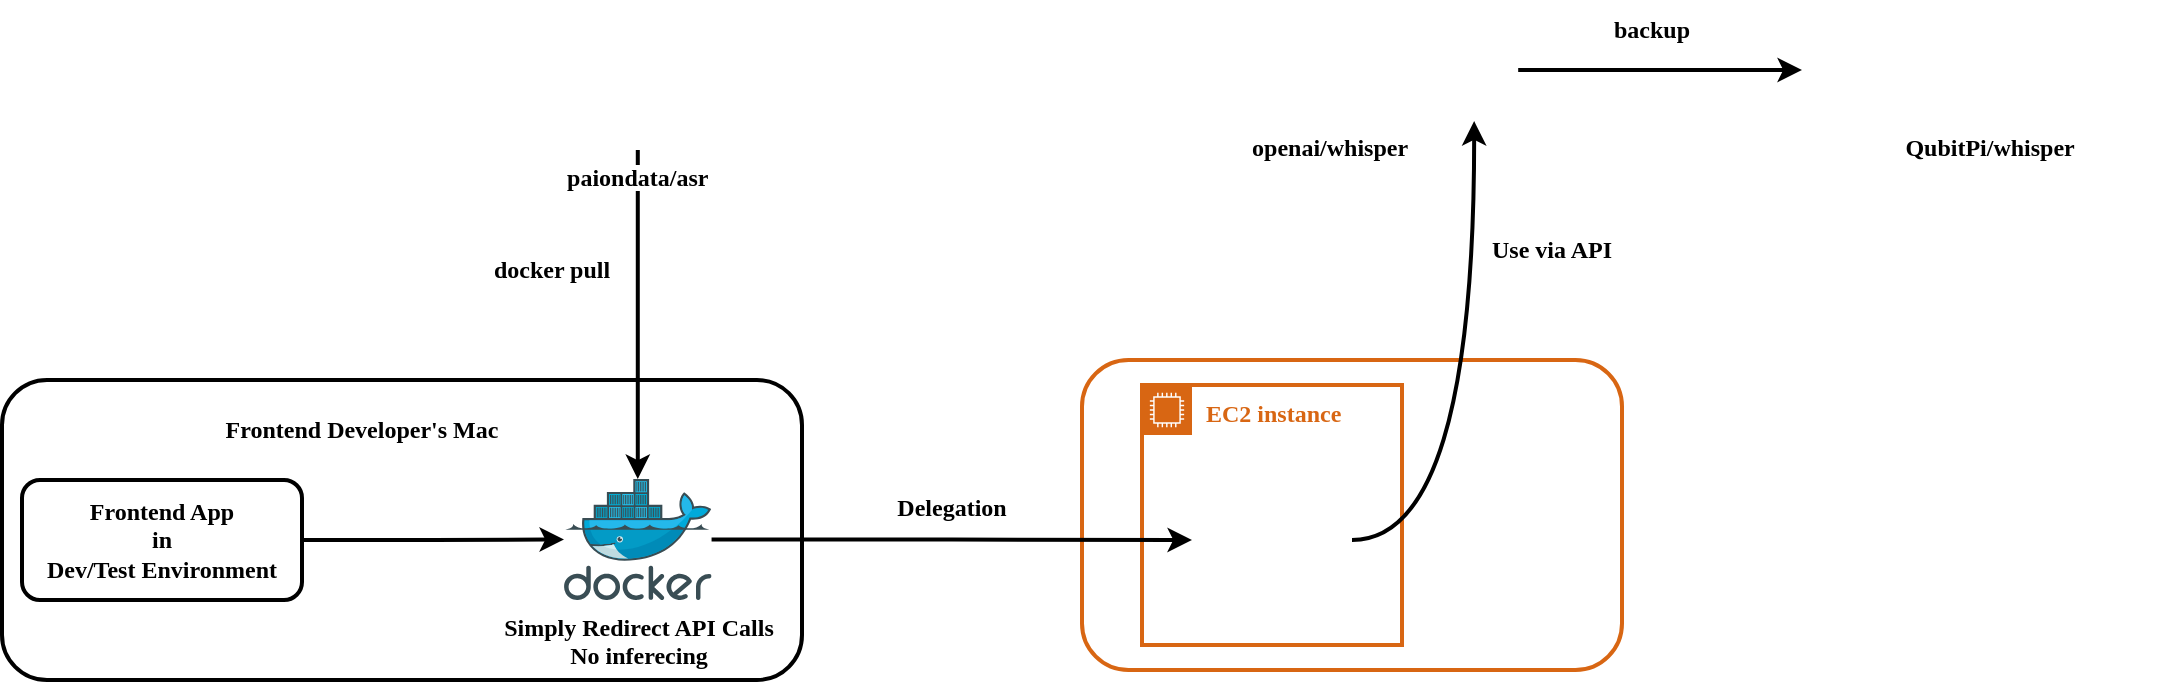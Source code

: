 <mxfile version="24.3.1" type="device">
  <diagram name="Page-1" id="auK2NtHcuQ-zKYflDZFF">
    <mxGraphModel dx="580" dy="367" grid="1" gridSize="10" guides="1" tooltips="1" connect="1" arrows="1" fold="1" page="1" pageScale="1" pageWidth="850" pageHeight="1100" math="0" shadow="0">
      <root>
        <mxCell id="0" />
        <mxCell id="1" parent="0" />
        <mxCell id="10eZMGoddtBmQLF8yXU9-19" value="" style="group;fontStyle=1;fontFamily=Ubuntu;" vertex="1" connectable="0" parent="1">
          <mxGeometry x="610" y="290" width="270" height="155" as="geometry" />
        </mxCell>
        <mxCell id="10eZMGoddtBmQLF8yXU9-13" value="" style="rounded=1;whiteSpace=wrap;html=1;strokeColor=#D86613;strokeWidth=2;fontStyle=1;fontFamily=Ubuntu;" vertex="1" parent="10eZMGoddtBmQLF8yXU9-19">
          <mxGeometry width="270" height="155" as="geometry" />
        </mxCell>
        <mxCell id="10eZMGoddtBmQLF8yXU9-14" value="" style="shape=image;verticalLabelPosition=bottom;labelBackgroundColor=default;verticalAlign=top;aspect=fixed;imageAspect=0;image=https://miro.medium.com/v2/resize:fit:600/1*W02WEmR0_JeJXfLWN2zHwQ.png;fontStyle=1;fontFamily=Ubuntu;" vertex="1" parent="10eZMGoddtBmQLF8yXU9-19">
          <mxGeometry x="170" y="50" width="80" height="60" as="geometry" />
        </mxCell>
        <mxCell id="10eZMGoddtBmQLF8yXU9-15" value="EC2 instance" style="points=[[0,0],[0.25,0],[0.5,0],[0.75,0],[1,0],[1,0.25],[1,0.5],[1,0.75],[1,1],[0.75,1],[0.5,1],[0.25,1],[0,1],[0,0.75],[0,0.5],[0,0.25]];outlineConnect=0;gradientColor=none;html=1;whiteSpace=wrap;fontSize=12;fontStyle=1;container=1;pointerEvents=0;collapsible=0;recursiveResize=0;shape=mxgraph.aws4.group;grIcon=mxgraph.aws4.group_ec2_instance_contents;strokeColor=#D86613;fillColor=none;verticalAlign=top;align=left;spacingLeft=30;fontColor=#D86613;dashed=0;strokeWidth=2;fontFamily=Ubuntu;" vertex="1" parent="10eZMGoddtBmQLF8yXU9-19">
          <mxGeometry x="30" y="12.5" width="130" height="130" as="geometry" />
        </mxCell>
        <mxCell id="10eZMGoddtBmQLF8yXU9-35" value="" style="shape=image;verticalLabelPosition=bottom;labelBackgroundColor=default;verticalAlign=top;aspect=fixed;imageAspect=0;image=https://repository-images.githubusercontent.com/596892/cc2c69ec-9251-4b33-8283-b86a8659c9cb;" vertex="1" parent="10eZMGoddtBmQLF8yXU9-19">
          <mxGeometry x="55" y="50" width="80" height="80" as="geometry" />
        </mxCell>
        <mxCell id="10eZMGoddtBmQLF8yXU9-4" value="" style="rounded=1;whiteSpace=wrap;html=1;fontStyle=1;fontFamily=Ubuntu;strokeWidth=2;" vertex="1" parent="1">
          <mxGeometry x="70" y="300" width="400" height="150" as="geometry" />
        </mxCell>
        <mxCell id="10eZMGoddtBmQLF8yXU9-3" style="edgeStyle=orthogonalEdgeStyle;rounded=0;orthogonalLoop=1;jettySize=auto;html=1;exitX=1;exitY=0.5;exitDx=0;exitDy=0;strokeWidth=2;fontStyle=1;fontFamily=Ubuntu;" edge="1" parent="1" source="10eZMGoddtBmQLF8yXU9-1" target="10eZMGoddtBmQLF8yXU9-2">
          <mxGeometry relative="1" as="geometry" />
        </mxCell>
        <mxCell id="10eZMGoddtBmQLF8yXU9-1" value="&lt;span&gt;Frontend App&lt;/span&gt;&lt;div&gt;&lt;span&gt;in&lt;br&gt;&lt;/span&gt;&lt;div&gt;&lt;span&gt;Dev/Test Environment&lt;/span&gt;&lt;/div&gt;&lt;/div&gt;" style="rounded=1;whiteSpace=wrap;html=1;fontStyle=1;fontFamily=Ubuntu;strokeWidth=2;" vertex="1" parent="1">
          <mxGeometry x="80" y="350" width="140" height="60" as="geometry" />
        </mxCell>
        <mxCell id="10eZMGoddtBmQLF8yXU9-18" style="edgeStyle=orthogonalEdgeStyle;rounded=0;orthogonalLoop=1;jettySize=auto;html=1;strokeWidth=2;fontStyle=1;fontFamily=Ubuntu;" edge="1" parent="1" source="10eZMGoddtBmQLF8yXU9-2" target="10eZMGoddtBmQLF8yXU9-35">
          <mxGeometry relative="1" as="geometry">
            <mxPoint x="665" y="380" as="targetPoint" />
          </mxGeometry>
        </mxCell>
        <mxCell id="10eZMGoddtBmQLF8yXU9-2" value="&lt;span&gt;&lt;font&gt;Simply Redirect API Calls&lt;/font&gt;&lt;/span&gt;&lt;div&gt;&lt;span&gt;&lt;font&gt;No inferecing&lt;/font&gt;&lt;/span&gt;&lt;/div&gt;" style="image;sketch=0;aspect=fixed;html=1;points=[];align=center;fontSize=12;image=img/lib/mscae/Docker.svg;fontStyle=1;fontFamily=Ubuntu;" vertex="1" parent="1">
          <mxGeometry x="351" y="349.5" width="73.78" height="60.5" as="geometry" />
        </mxCell>
        <mxCell id="10eZMGoddtBmQLF8yXU9-5" value="Frontend Developer&#39;s Mac" style="text;html=1;align=center;verticalAlign=middle;whiteSpace=wrap;rounded=0;fontStyle=1;fontFamily=Ubuntu;" vertex="1" parent="1">
          <mxGeometry x="175" y="310" width="150" height="30" as="geometry" />
        </mxCell>
        <mxCell id="10eZMGoddtBmQLF8yXU9-6" style="edgeStyle=orthogonalEdgeStyle;rounded=0;orthogonalLoop=1;jettySize=auto;html=1;exitX=0.5;exitY=1;exitDx=0;exitDy=0;fontStyle=1;fontFamily=Ubuntu;" edge="1" parent="1" source="10eZMGoddtBmQLF8yXU9-4" target="10eZMGoddtBmQLF8yXU9-4">
          <mxGeometry relative="1" as="geometry" />
        </mxCell>
        <mxCell id="10eZMGoddtBmQLF8yXU9-9" style="edgeStyle=orthogonalEdgeStyle;rounded=0;orthogonalLoop=1;jettySize=auto;html=1;exitX=0.5;exitY=1;exitDx=0;exitDy=0;strokeWidth=2;fontStyle=1;fontFamily=Ubuntu;" edge="1" parent="1" source="10eZMGoddtBmQLF8yXU9-8" target="10eZMGoddtBmQLF8yXU9-2">
          <mxGeometry relative="1" as="geometry" />
        </mxCell>
        <mxCell id="10eZMGoddtBmQLF8yXU9-8" value="paiondata/asr" style="shape=image;verticalLabelPosition=bottom;labelBackgroundColor=default;verticalAlign=top;aspect=fixed;imageAspect=0;image=https://encrypted-tbn0.gstatic.com/images?q=tbn:ANd9GcSqdPtzlGeC9ex4Ek7epMB99u7AvLmmdczbmdwCH-U0hA&amp;s;fontStyle=1;fontFamily=Ubuntu;" vertex="1" parent="1">
          <mxGeometry x="310.12" y="120" width="155.55" height="65" as="geometry" />
        </mxCell>
        <mxCell id="10eZMGoddtBmQLF8yXU9-10" value="docker pull" style="text;html=1;align=center;verticalAlign=middle;whiteSpace=wrap;rounded=0;fontStyle=1;fontFamily=Ubuntu;" vertex="1" parent="1">
          <mxGeometry x="270" y="230" width="150" height="30" as="geometry" />
        </mxCell>
        <mxCell id="10eZMGoddtBmQLF8yXU9-22" value="Delegation" style="text;html=1;align=center;verticalAlign=middle;whiteSpace=wrap;rounded=0;fontStyle=1;fontFamily=Ubuntu;" vertex="1" parent="1">
          <mxGeometry x="470" y="348.5" width="150" height="30" as="geometry" />
        </mxCell>
        <mxCell id="10eZMGoddtBmQLF8yXU9-28" style="edgeStyle=orthogonalEdgeStyle;rounded=0;orthogonalLoop=1;jettySize=auto;html=1;strokeWidth=2;" edge="1" parent="1" source="10eZMGoddtBmQLF8yXU9-24" target="10eZMGoddtBmQLF8yXU9-27">
          <mxGeometry relative="1" as="geometry" />
        </mxCell>
        <mxCell id="10eZMGoddtBmQLF8yXU9-24" value="openai/whisper" style="shape=image;verticalLabelPosition=bottom;labelBackgroundColor=default;verticalAlign=top;aspect=fixed;imageAspect=0;image=https://huggingface.co/datasets/huggingface/brand-assets/resolve/main/hf-logo-with-title.png;fontStyle=1;fontFamily=Ubuntu;" vertex="1" parent="1">
          <mxGeometry x="640" y="120" width="188.09" height="50" as="geometry" />
        </mxCell>
        <mxCell id="10eZMGoddtBmQLF8yXU9-26" value="Use via API" style="text;html=1;align=center;verticalAlign=middle;whiteSpace=wrap;rounded=0;fontStyle=1;fontFamily=Ubuntu;" vertex="1" parent="1">
          <mxGeometry x="770" y="220" width="150" height="30" as="geometry" />
        </mxCell>
        <mxCell id="10eZMGoddtBmQLF8yXU9-27" value="QubitPi/whisper" style="shape=image;verticalLabelPosition=bottom;labelBackgroundColor=default;verticalAlign=top;aspect=fixed;imageAspect=0;image=https://huggingface.co/datasets/huggingface/brand-assets/resolve/main/hf-logo-with-title.png;fontStyle=1;fontFamily=Ubuntu;" vertex="1" parent="1">
          <mxGeometry x="970" y="120" width="188.09" height="50" as="geometry" />
        </mxCell>
        <mxCell id="10eZMGoddtBmQLF8yXU9-29" value="backup" style="text;html=1;align=center;verticalAlign=middle;whiteSpace=wrap;rounded=0;fontStyle=1;fontFamily=Ubuntu;" vertex="1" parent="1">
          <mxGeometry x="820" y="110" width="150" height="30" as="geometry" />
        </mxCell>
        <mxCell id="10eZMGoddtBmQLF8yXU9-37" style="edgeStyle=orthogonalEdgeStyle;rounded=0;orthogonalLoop=1;jettySize=auto;html=1;exitX=1;exitY=0.5;exitDx=0;exitDy=0;entryX=0.883;entryY=1.011;entryDx=0;entryDy=0;strokeWidth=2;curved=1;entryPerimeter=0;" edge="1" parent="1" source="10eZMGoddtBmQLF8yXU9-35" target="10eZMGoddtBmQLF8yXU9-24">
          <mxGeometry relative="1" as="geometry" />
        </mxCell>
      </root>
    </mxGraphModel>
  </diagram>
</mxfile>
